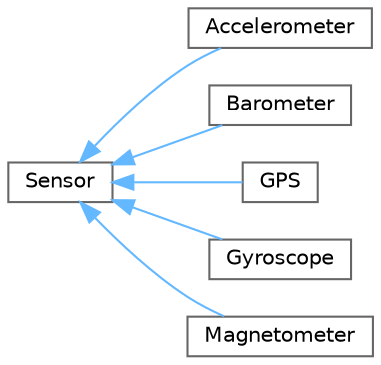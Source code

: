 digraph "Graphical Class Hierarchy"
{
 // LATEX_PDF_SIZE
  bgcolor="transparent";
  edge [fontname=Helvetica,fontsize=10,labelfontname=Helvetica,labelfontsize=10];
  node [fontname=Helvetica,fontsize=10,shape=box,height=0.2,width=0.4];
  rankdir="LR";
  Node0 [label="Sensor",height=0.2,width=0.4,color="grey40", fillcolor="white", style="filled",URL="$classSensor.html",tooltip=" "];
  Node0 -> Node1 [dir="back",color="steelblue1",style="solid"];
  Node1 [label="Accelerometer",height=0.2,width=0.4,color="grey40", fillcolor="white", style="filled",URL="$classAccelerometer.html",tooltip=" "];
  Node0 -> Node2 [dir="back",color="steelblue1",style="solid"];
  Node2 [label="Barometer",height=0.2,width=0.4,color="grey40", fillcolor="white", style="filled",URL="$classBarometer.html",tooltip=" "];
  Node0 -> Node3 [dir="back",color="steelblue1",style="solid"];
  Node3 [label="GPS",height=0.2,width=0.4,color="grey40", fillcolor="white", style="filled",URL="$classGPS.html",tooltip=" "];
  Node0 -> Node4 [dir="back",color="steelblue1",style="solid"];
  Node4 [label="Gyroscope",height=0.2,width=0.4,color="grey40", fillcolor="white", style="filled",URL="$classGyroscope.html",tooltip=" "];
  Node0 -> Node5 [dir="back",color="steelblue1",style="solid"];
  Node5 [label="Magnetometer",height=0.2,width=0.4,color="grey40", fillcolor="white", style="filled",URL="$classMagnetometer.html",tooltip=" "];
}

